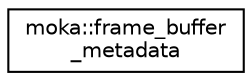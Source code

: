 digraph "Graphical Class Hierarchy"
{
 // LATEX_PDF_SIZE
  edge [fontname="Helvetica",fontsize="10",labelfontname="Helvetica",labelfontsize="10"];
  node [fontname="Helvetica",fontsize="10",shape=record];
  rankdir="LR";
  Node0 [label="moka::frame_buffer\l_metadata",height=0.2,width=0.4,color="black", fillcolor="white", style="filled",URL="$structmoka_1_1frame__buffer__metadata.html",tooltip="Contains data that describes the contents of a framebuffer."];
}

